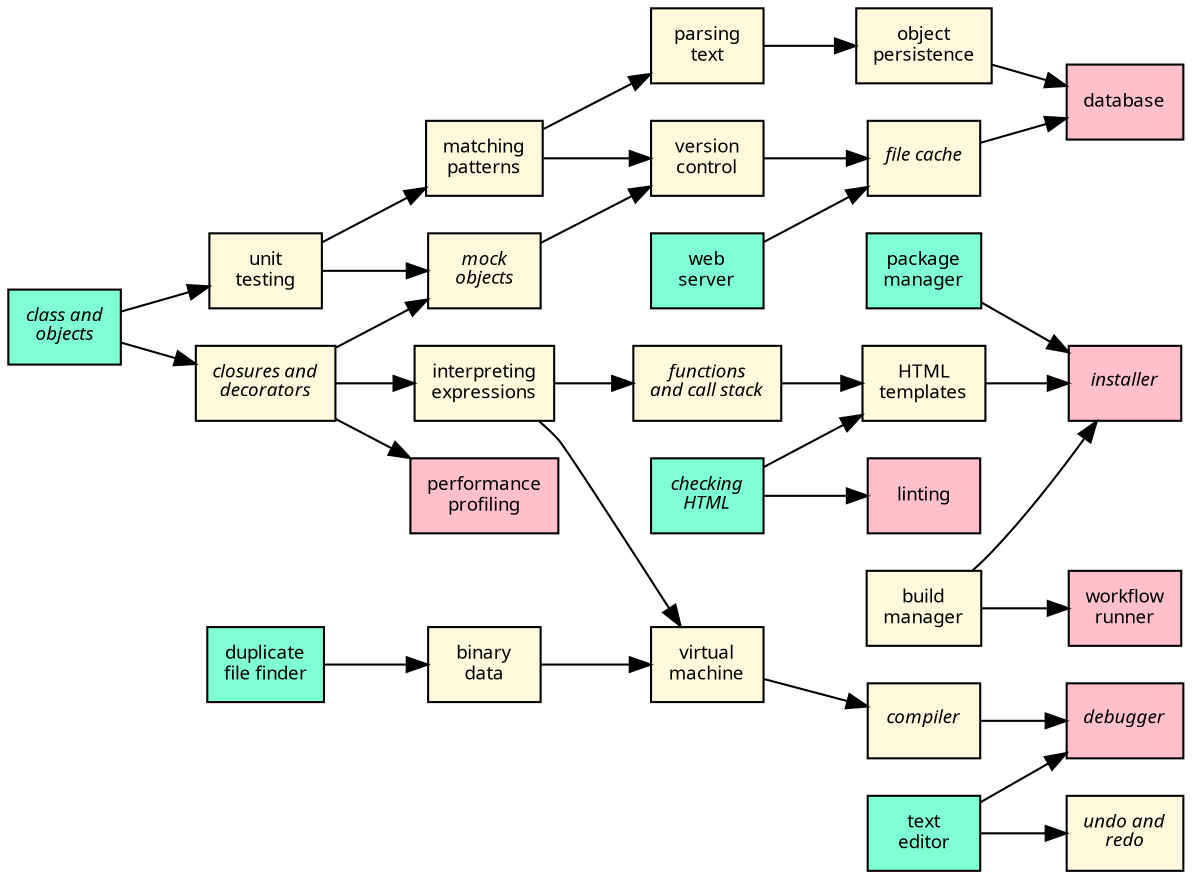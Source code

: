 digraph syllabus {
  node [fontname = Verdana, fontsize = 9, shape = box, style = filled];
  rankdir = RL;
  edge [dir = "back"];

  archive [label = <version<br/>control>, fillcolor = cornsilk];
  binary [label = <binary<br/>data>, fillcolor = cornsilk];
  build [label = <build<br/>manager>, fillcolor = cornsilk];
  cache [label = <<i>file cache</i>>, fillcolor = cornsilk];
  check [label = <<i>checking<br/>HTML</i>>, fillcolor = aquamarine];
  compiler [label = <<i>compiler</i>>, fillcolor = cornsilk];
  debug [label = <<i>debugger</i>>, fillcolor = pink];
  db [label = <database>, fillcolor = pink];
  dup [label = <duplicate<br/>file finder>, fillcolor = aquamarine];
  editor [label = <text<br/>editor>, fillcolor = aquamarine];
  flow [label = <workflow<br/>runner>, fillcolor = pink];
  func [label = <<i>functions<br/>and call stack</i>>, fillcolor = cornsilk];
  glob [label = <matching<br/>patterns>, fillcolor = cornsilk];
  install [label = <<i>installer</i>>, fillcolor = pink];
  interp [label = <interpreting<br/>expressions>, fillcolor = cornsilk];
  lint [label = <linting>, fillcolor = pink];
  meta [label = <<i>closures and<br/>decorators</i>>, fillcolor = cornsilk];
  mock [label = <<i>mock<br/>objects</i>>, fillcolor = cornsilk];
  oop [label = <<i>class and<br/>objects</i>>, fillcolor = aquamarine];
  pack [label = <package<br/>manager>, fillcolor = aquamarine];
  parse [label = <parsing<br/>text>, fillcolor = cornsilk];
  perf [label = <performance<br/>profiling>, fillcolor = pink];
  persist [label = <object<br/>persistence>, fillcolor = cornsilk];
  server [label = <web<br/>server>, fillcolor = aquamarine];
  template [label = <HTML<br/>templates>, fillcolor = cornsilk];
  test [label = <unit<br/>testing>, fillcolor = cornsilk];
  undo [label = <<i>undo and<br/>redo</i>>, fillcolor = cornsilk];
  vm [label = <virtual<br/>machine>, fillcolor = cornsilk];

  archive -> {mock, glob};
  binary -> {dup};
  cache -> {archive, server};
  compiler -> {vm};
  db -> {cache, persist};
  debug -> {compiler, editor};
  flow -> {build};
  func -> {interp};
  glob -> {test};
  install -> {build, pack, template};
  interp -> {meta};
  lint -> {check};
  meta -> {oop};
  mock -> {meta, test};
  parse -> {glob};
  perf -> {meta};
  persist -> {parse};
  template -> {check, func};
  test -> {oop};
  undo -> {editor};
  vm -> {binary, interp};

  /*
  subgraph cluster_legend {
    source [label = "source", fillcolor = aquamarine];
    flow [label = "flow", fillcolor = cornsilk];
    sink [label = "sink", fillcolor = pink];
    sink -> flow -> source;
  }
  */
}
